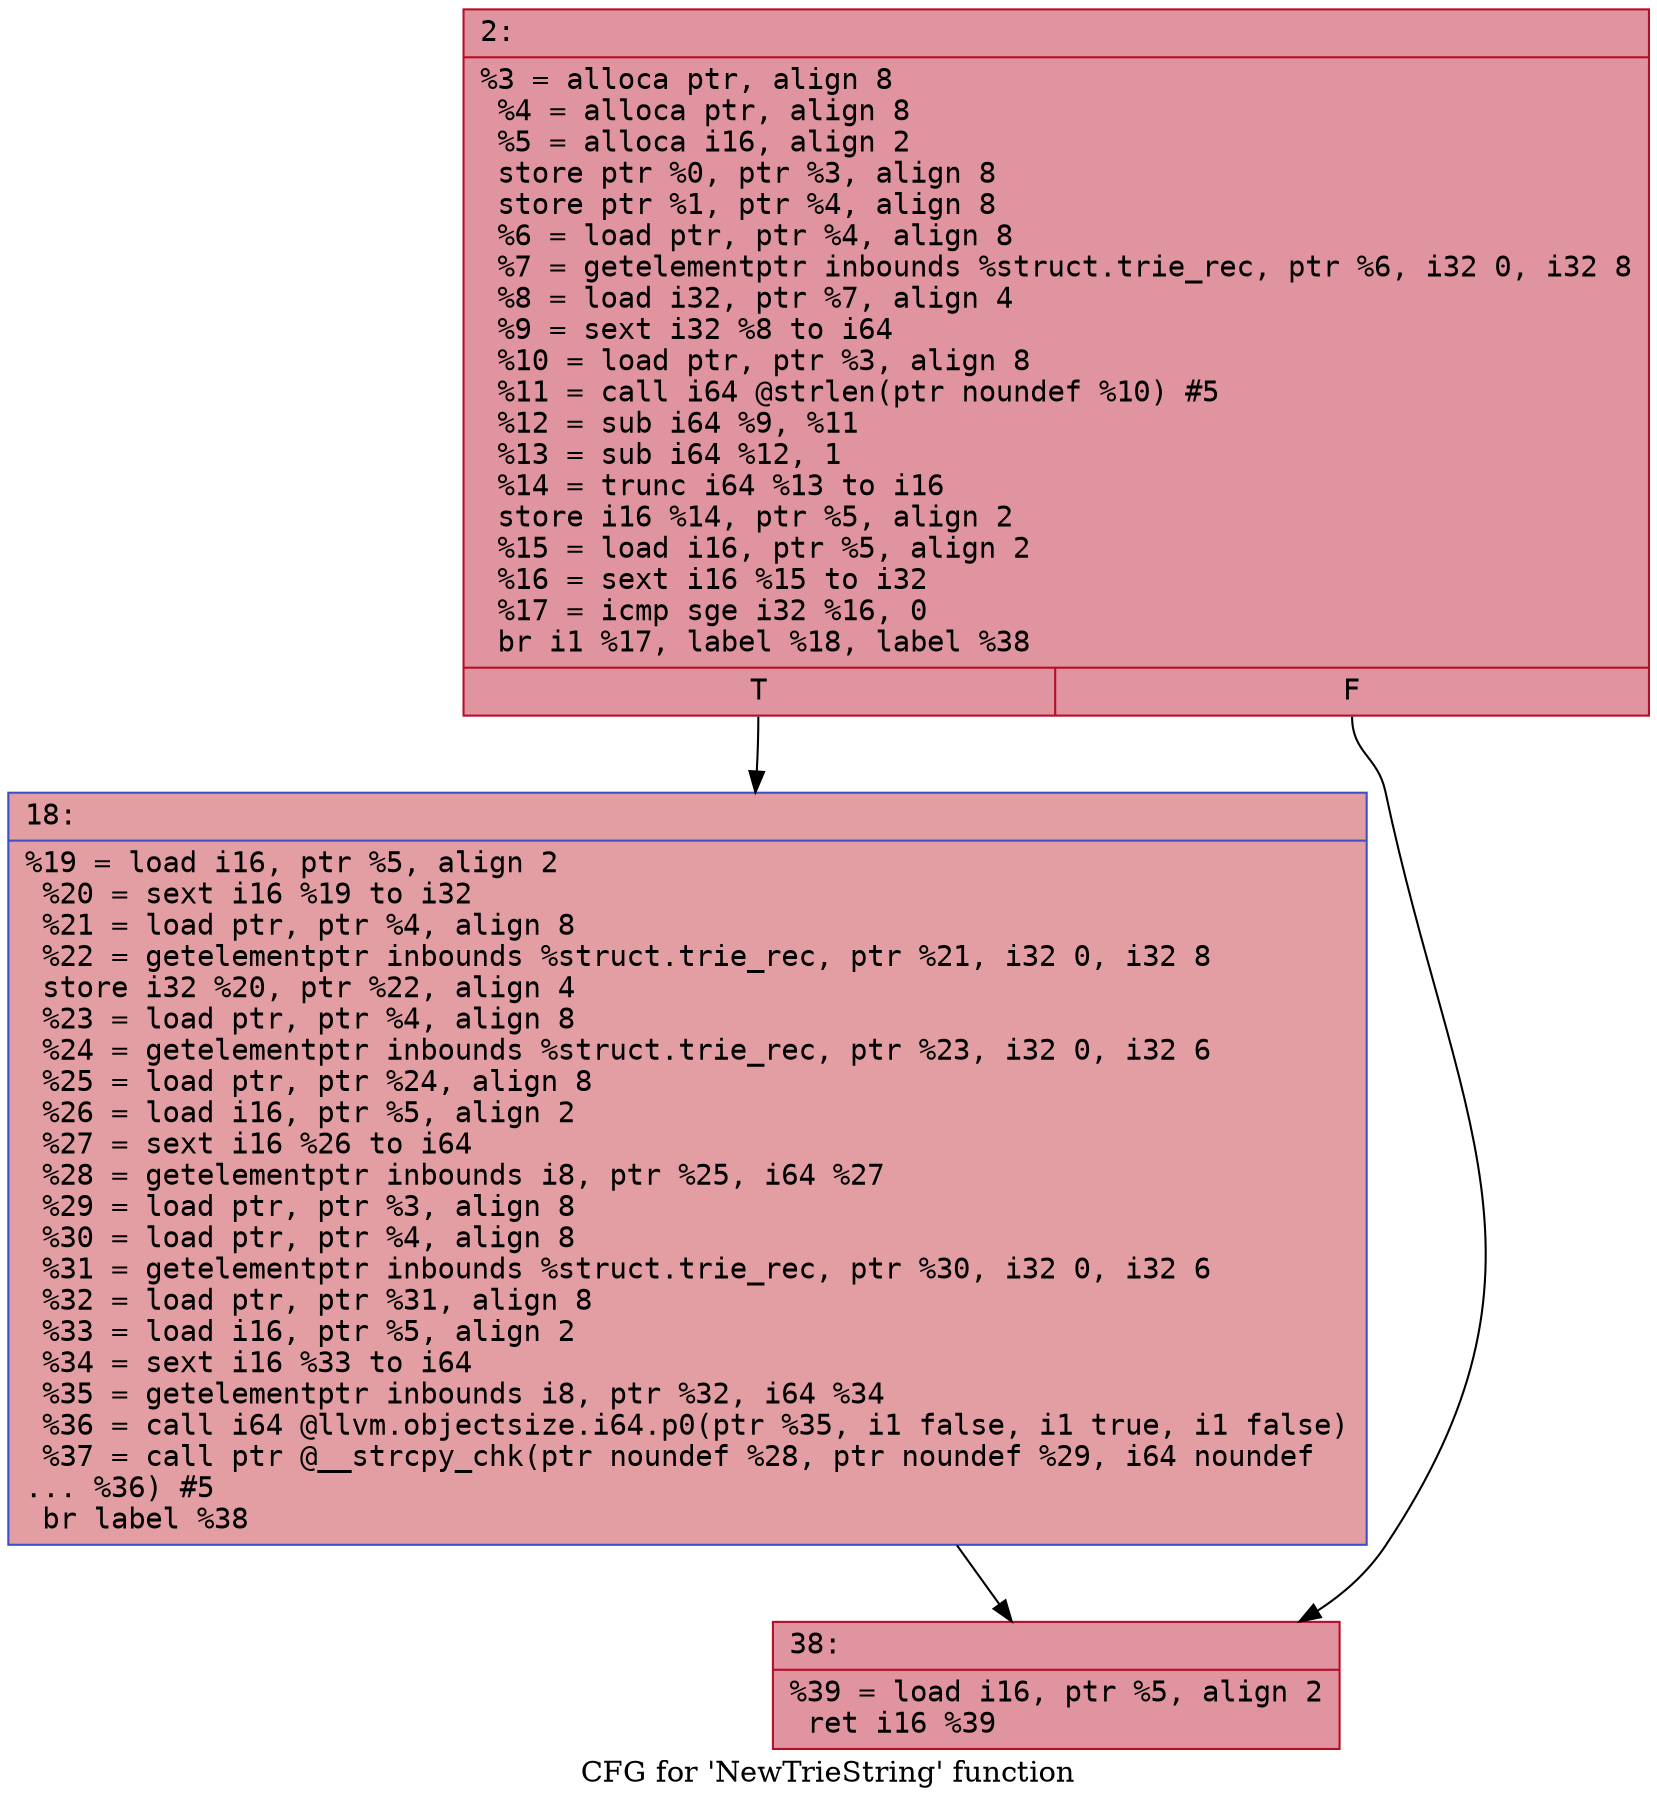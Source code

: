 digraph "CFG for 'NewTrieString' function" {
	label="CFG for 'NewTrieString' function";

	Node0x60000030fe30 [shape=record,color="#b70d28ff", style=filled, fillcolor="#b70d2870" fontname="Courier",label="{2:\l|  %3 = alloca ptr, align 8\l  %4 = alloca ptr, align 8\l  %5 = alloca i16, align 2\l  store ptr %0, ptr %3, align 8\l  store ptr %1, ptr %4, align 8\l  %6 = load ptr, ptr %4, align 8\l  %7 = getelementptr inbounds %struct.trie_rec, ptr %6, i32 0, i32 8\l  %8 = load i32, ptr %7, align 4\l  %9 = sext i32 %8 to i64\l  %10 = load ptr, ptr %3, align 8\l  %11 = call i64 @strlen(ptr noundef %10) #5\l  %12 = sub i64 %9, %11\l  %13 = sub i64 %12, 1\l  %14 = trunc i64 %13 to i16\l  store i16 %14, ptr %5, align 2\l  %15 = load i16, ptr %5, align 2\l  %16 = sext i16 %15 to i32\l  %17 = icmp sge i32 %16, 0\l  br i1 %17, label %18, label %38\l|{<s0>T|<s1>F}}"];
	Node0x60000030fe30:s0 -> Node0x60000030fe80[tooltip="2 -> 18\nProbability 50.00%" ];
	Node0x60000030fe30:s1 -> Node0x60000030fed0[tooltip="2 -> 38\nProbability 50.00%" ];
	Node0x60000030fe80 [shape=record,color="#3d50c3ff", style=filled, fillcolor="#be242e70" fontname="Courier",label="{18:\l|  %19 = load i16, ptr %5, align 2\l  %20 = sext i16 %19 to i32\l  %21 = load ptr, ptr %4, align 8\l  %22 = getelementptr inbounds %struct.trie_rec, ptr %21, i32 0, i32 8\l  store i32 %20, ptr %22, align 4\l  %23 = load ptr, ptr %4, align 8\l  %24 = getelementptr inbounds %struct.trie_rec, ptr %23, i32 0, i32 6\l  %25 = load ptr, ptr %24, align 8\l  %26 = load i16, ptr %5, align 2\l  %27 = sext i16 %26 to i64\l  %28 = getelementptr inbounds i8, ptr %25, i64 %27\l  %29 = load ptr, ptr %3, align 8\l  %30 = load ptr, ptr %4, align 8\l  %31 = getelementptr inbounds %struct.trie_rec, ptr %30, i32 0, i32 6\l  %32 = load ptr, ptr %31, align 8\l  %33 = load i16, ptr %5, align 2\l  %34 = sext i16 %33 to i64\l  %35 = getelementptr inbounds i8, ptr %32, i64 %34\l  %36 = call i64 @llvm.objectsize.i64.p0(ptr %35, i1 false, i1 true, i1 false)\l  %37 = call ptr @__strcpy_chk(ptr noundef %28, ptr noundef %29, i64 noundef\l... %36) #5\l  br label %38\l}"];
	Node0x60000030fe80 -> Node0x60000030fed0[tooltip="18 -> 38\nProbability 100.00%" ];
	Node0x60000030fed0 [shape=record,color="#b70d28ff", style=filled, fillcolor="#b70d2870" fontname="Courier",label="{38:\l|  %39 = load i16, ptr %5, align 2\l  ret i16 %39\l}"];
}
